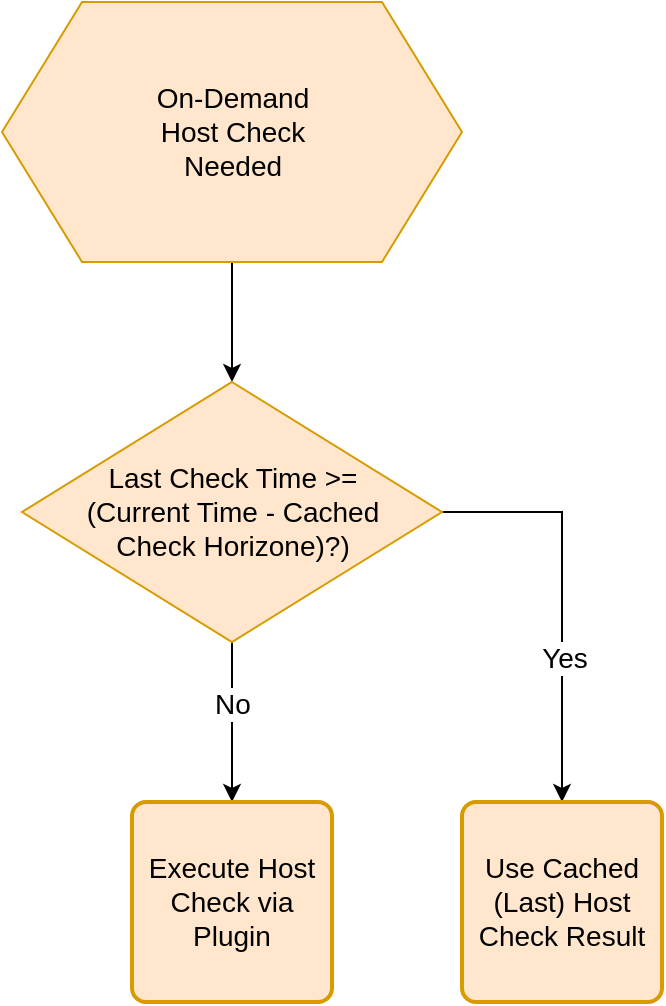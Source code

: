 <mxfile version="25.0.2">
  <diagram name="Seite-1" id="quzkMm1DqdE-asPBccsX">
    <mxGraphModel dx="2074" dy="1196" grid="1" gridSize="10" guides="1" tooltips="1" connect="1" arrows="1" fold="1" page="1" pageScale="1" pageWidth="1169" pageHeight="1654" math="0" shadow="0">
      <root>
        <mxCell id="0" />
        <mxCell id="1" parent="0" />
        <mxCell id="DBiFH9D20hZYpQDb068O-10" style="edgeStyle=orthogonalEdgeStyle;rounded=0;orthogonalLoop=1;jettySize=auto;html=1;entryX=0.5;entryY=0;entryDx=0;entryDy=0;" edge="1" parent="1" source="DBiFH9D20hZYpQDb068O-2" target="DBiFH9D20hZYpQDb068O-4">
          <mxGeometry relative="1" as="geometry" />
        </mxCell>
        <mxCell id="DBiFH9D20hZYpQDb068O-2" value="" style="verticalLabelPosition=bottom;verticalAlign=top;html=1;shape=hexagon;perimeter=hexagonPerimeter2;arcSize=6;size=0.174;fillColor=#ffe6cc;strokeColor=#d79b00;" vertex="1" parent="1">
          <mxGeometry x="200" y="130" width="230" height="130" as="geometry" />
        </mxCell>
        <mxCell id="DBiFH9D20hZYpQDb068O-3" value="&lt;font style=&quot;font-size: 14px;&quot;&gt;On-Demand&lt;/font&gt;&lt;div&gt;&lt;font style=&quot;font-size: 14px;&quot;&gt;Host Check&lt;/font&gt;&lt;/div&gt;&lt;div&gt;&lt;font style=&quot;font-size: 14px;&quot;&gt;Needed&lt;/font&gt;&lt;/div&gt;" style="text;html=1;align=center;verticalAlign=middle;resizable=0;points=[];autosize=1;strokeColor=none;fillColor=none;" vertex="1" parent="1">
          <mxGeometry x="265" y="165" width="100" height="60" as="geometry" />
        </mxCell>
        <mxCell id="DBiFH9D20hZYpQDb068O-8" style="edgeStyle=orthogonalEdgeStyle;rounded=0;orthogonalLoop=1;jettySize=auto;html=1;entryX=0.5;entryY=0;entryDx=0;entryDy=0;" edge="1" parent="1" source="DBiFH9D20hZYpQDb068O-4" target="DBiFH9D20hZYpQDb068O-7">
          <mxGeometry relative="1" as="geometry" />
        </mxCell>
        <mxCell id="DBiFH9D20hZYpQDb068O-11" value="&lt;font style=&quot;font-size: 14px;&quot;&gt;Yes&lt;/font&gt;" style="edgeLabel;html=1;align=center;verticalAlign=middle;resizable=0;points=[];" vertex="1" connectable="0" parent="DBiFH9D20hZYpQDb068O-8">
          <mxGeometry x="0.298" y="1" relative="1" as="geometry">
            <mxPoint as="offset" />
          </mxGeometry>
        </mxCell>
        <mxCell id="DBiFH9D20hZYpQDb068O-9" style="edgeStyle=orthogonalEdgeStyle;rounded=0;orthogonalLoop=1;jettySize=auto;html=1;entryX=0.5;entryY=0;entryDx=0;entryDy=0;" edge="1" parent="1" source="DBiFH9D20hZYpQDb068O-4" target="DBiFH9D20hZYpQDb068O-6">
          <mxGeometry relative="1" as="geometry" />
        </mxCell>
        <mxCell id="DBiFH9D20hZYpQDb068O-12" value="&lt;font style=&quot;font-size: 14px;&quot;&gt;No&lt;/font&gt;" style="edgeLabel;html=1;align=center;verticalAlign=middle;resizable=0;points=[];" vertex="1" connectable="0" parent="DBiFH9D20hZYpQDb068O-9">
          <mxGeometry x="-0.225" relative="1" as="geometry">
            <mxPoint as="offset" />
          </mxGeometry>
        </mxCell>
        <mxCell id="DBiFH9D20hZYpQDb068O-4" value="" style="verticalLabelPosition=bottom;verticalAlign=top;html=1;shape=hexagon;perimeter=hexagonPerimeter2;arcSize=6;size=0.5;fillColor=#ffe6cc;strokeColor=#d79b00;" vertex="1" parent="1">
          <mxGeometry x="210" y="320" width="210" height="130" as="geometry" />
        </mxCell>
        <mxCell id="DBiFH9D20hZYpQDb068O-5" value="&lt;font style=&quot;font-size: 14px;&quot;&gt;Last Check Time &amp;gt;=&lt;/font&gt;&lt;div&gt;&lt;font style=&quot;font-size: 14px;&quot;&gt;(Current Time - Cached&lt;/font&gt;&lt;/div&gt;&lt;div&gt;&lt;font style=&quot;font-size: 14px;&quot;&gt;Check Horizone)?)&lt;/font&gt;&lt;/div&gt;" style="text;html=1;align=center;verticalAlign=middle;resizable=0;points=[];autosize=1;strokeColor=none;fillColor=none;" vertex="1" parent="1">
          <mxGeometry x="230" y="355" width="170" height="60" as="geometry" />
        </mxCell>
        <mxCell id="DBiFH9D20hZYpQDb068O-6" value="&lt;font style=&quot;font-size: 14px;&quot;&gt;Execute Host&lt;/font&gt;&lt;div&gt;&lt;font style=&quot;font-size: 14px;&quot;&gt;Check via Plugin&lt;/font&gt;&lt;/div&gt;" style="rounded=1;whiteSpace=wrap;html=1;absoluteArcSize=1;arcSize=14;strokeWidth=2;fillColor=#ffe6cc;strokeColor=#d79b00;" vertex="1" parent="1">
          <mxGeometry x="265" y="530" width="100" height="100" as="geometry" />
        </mxCell>
        <mxCell id="DBiFH9D20hZYpQDb068O-7" value="&lt;font style=&quot;font-size: 14px;&quot;&gt;Use Cached&lt;/font&gt;&lt;div&gt;&lt;font style=&quot;font-size: 14px;&quot;&gt;(Last) Host Check Result&lt;/font&gt;&lt;/div&gt;" style="rounded=1;whiteSpace=wrap;html=1;absoluteArcSize=1;arcSize=14;strokeWidth=2;fillColor=#ffe6cc;strokeColor=#d79b00;" vertex="1" parent="1">
          <mxGeometry x="430" y="530" width="100" height="100" as="geometry" />
        </mxCell>
      </root>
    </mxGraphModel>
  </diagram>
</mxfile>
